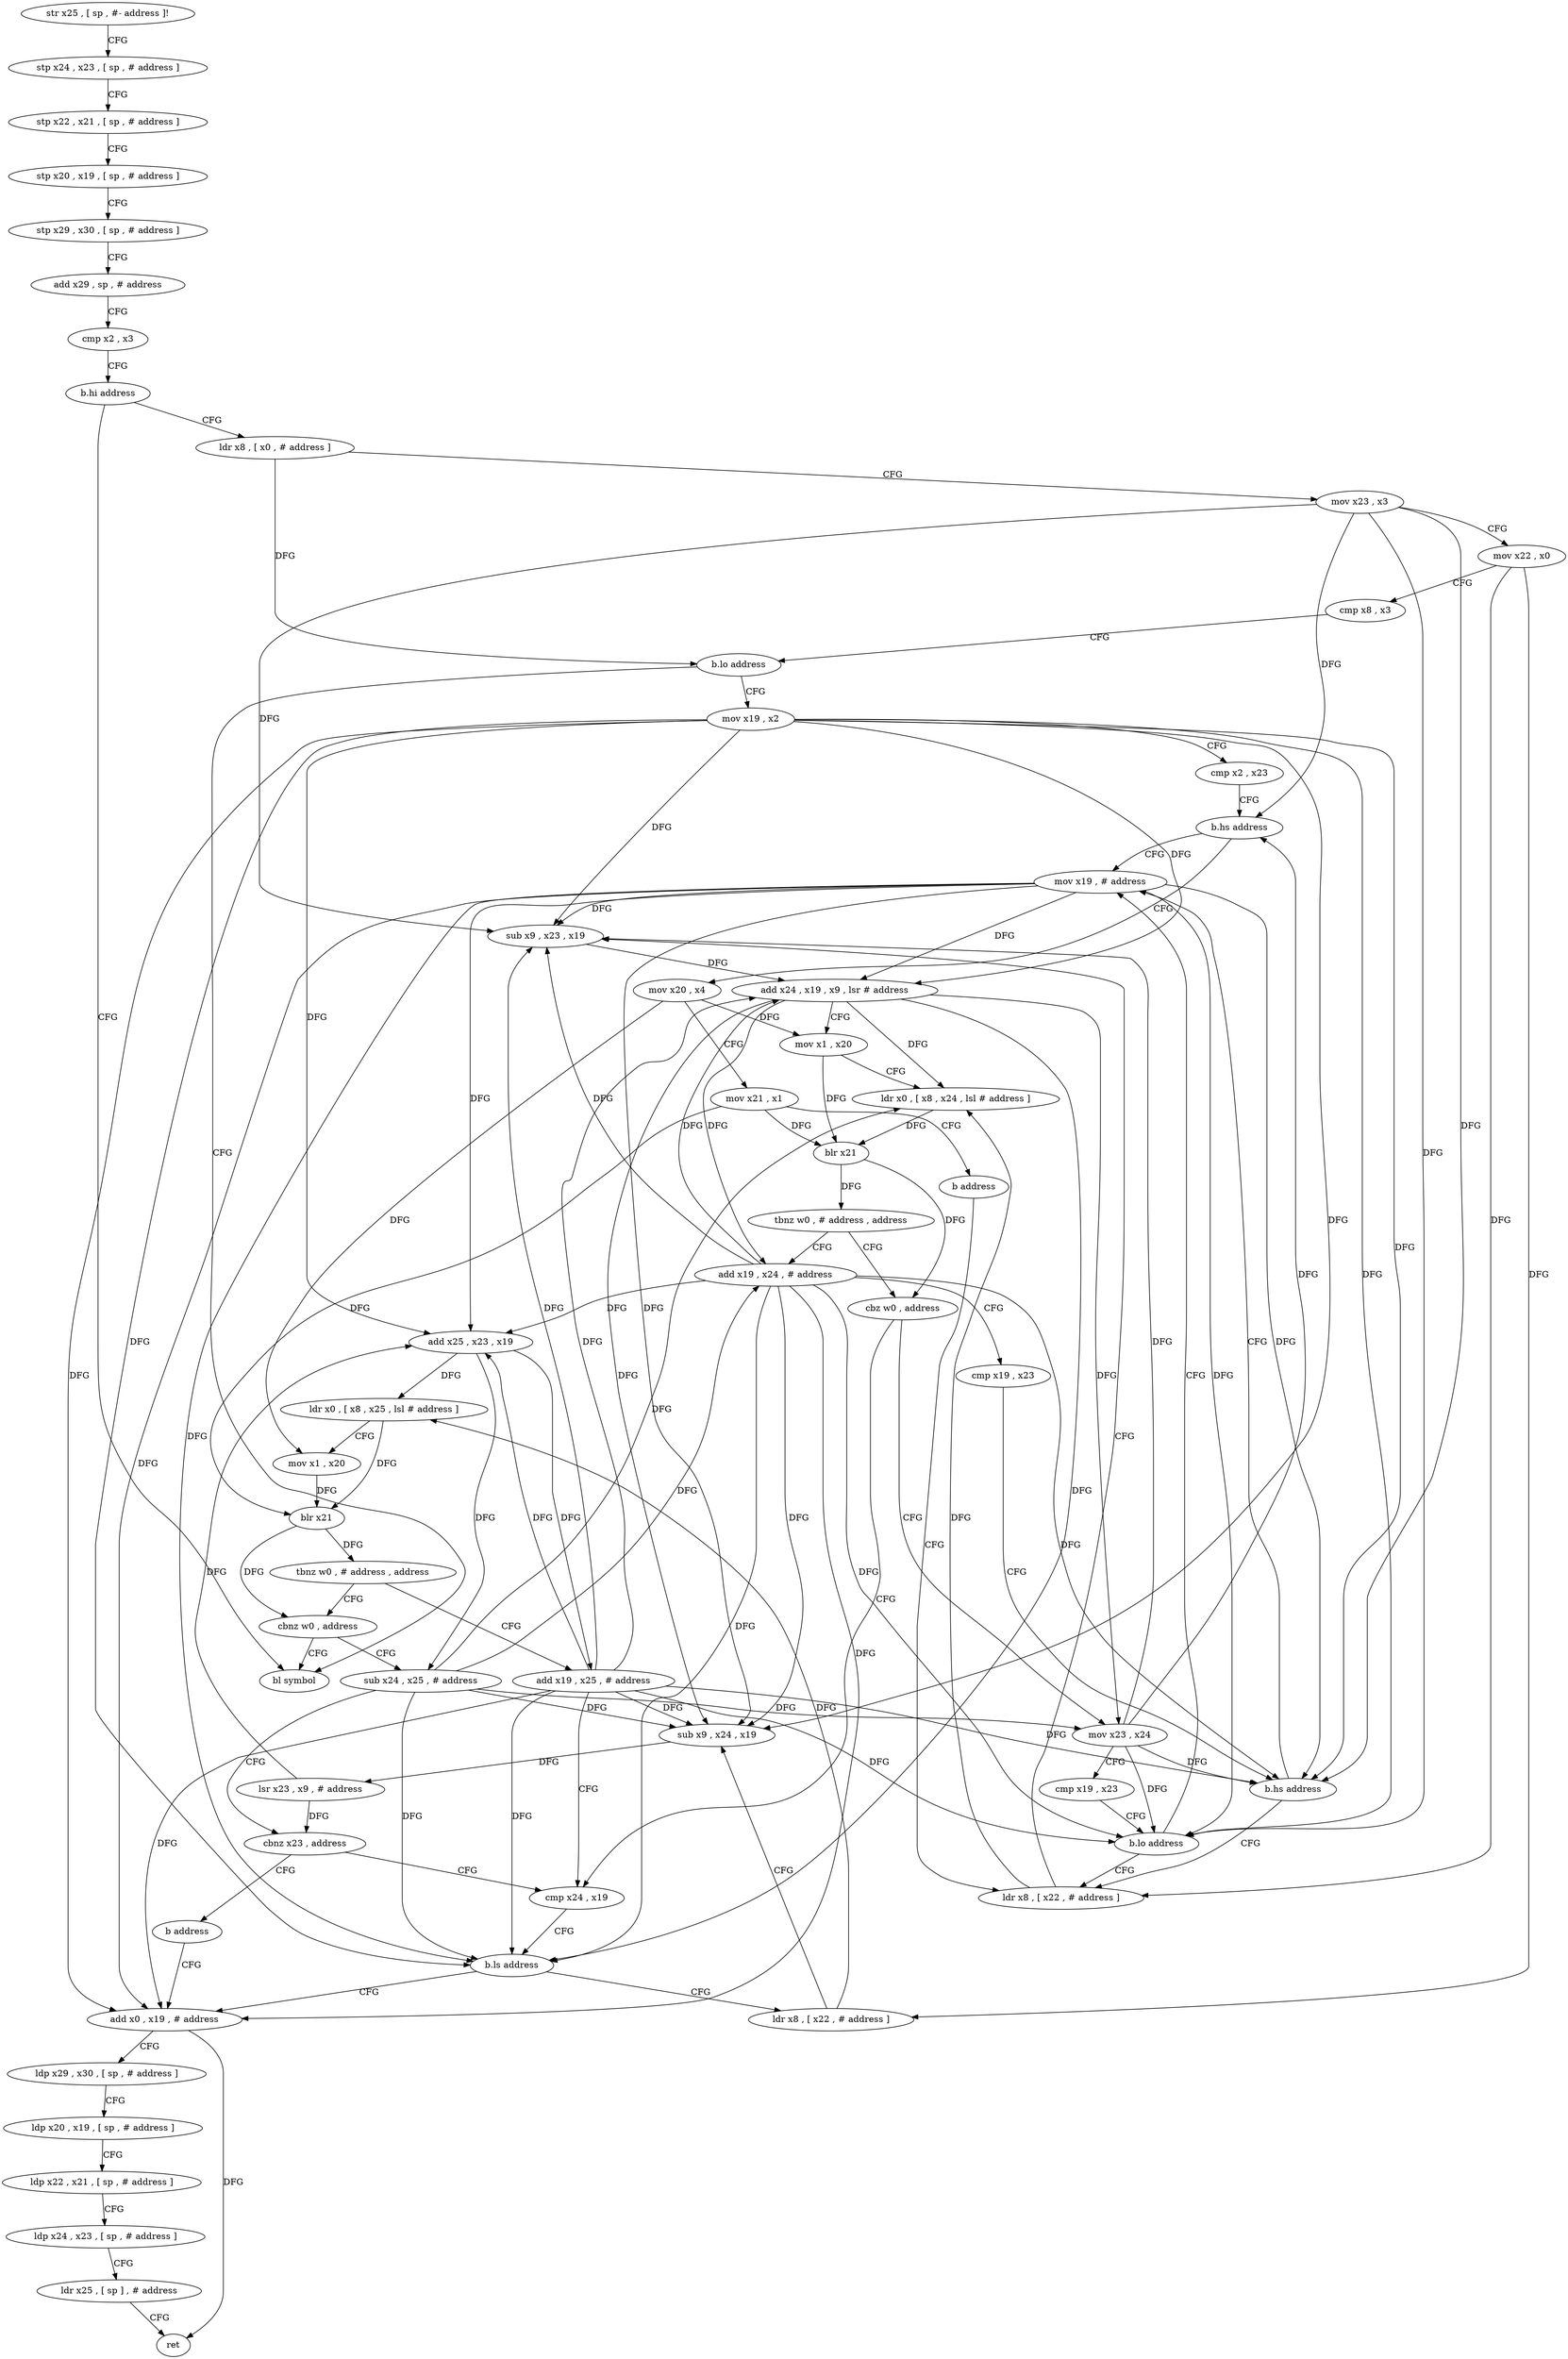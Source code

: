 digraph "func" {
"147588" [label = "str x25 , [ sp , #- address ]!" ]
"147592" [label = "stp x24 , x23 , [ sp , # address ]" ]
"147596" [label = "stp x22 , x21 , [ sp , # address ]" ]
"147600" [label = "stp x20 , x19 , [ sp , # address ]" ]
"147604" [label = "stp x29 , x30 , [ sp , # address ]" ]
"147608" [label = "add x29 , sp , # address" ]
"147612" [label = "cmp x2 , x3" ]
"147616" [label = "b.hi address" ]
"147812" [label = "bl symbol" ]
"147620" [label = "ldr x8 , [ x0 , # address ]" ]
"147624" [label = "mov x23 , x3" ]
"147628" [label = "mov x22 , x0" ]
"147632" [label = "cmp x8 , x3" ]
"147636" [label = "b.lo address" ]
"147640" [label = "mov x19 , x2" ]
"147644" [label = "cmp x2 , x23" ]
"147648" [label = "b.hs address" ]
"147720" [label = "mov x19 , # address" ]
"147652" [label = "mov x20 , x4" ]
"147724" [label = "add x0 , x19 , # address" ]
"147656" [label = "mov x21 , x1" ]
"147660" [label = "b address" ]
"147676" [label = "ldr x8 , [ x22 , # address ]" ]
"147680" [label = "sub x9 , x23 , x19" ]
"147684" [label = "add x24 , x19 , x9 , lsr # address" ]
"147688" [label = "mov x1 , x20" ]
"147692" [label = "ldr x0 , [ x8 , x24 , lsl # address ]" ]
"147696" [label = "blr x21" ]
"147700" [label = "tbnz w0 , # address , address" ]
"147664" [label = "add x19 , x24 , # address" ]
"147704" [label = "cbz w0 , address" ]
"147668" [label = "cmp x19 , x23" ]
"147672" [label = "b.hs address" ]
"147756" [label = "cmp x24 , x19" ]
"147708" [label = "mov x23 , x24" ]
"147760" [label = "b.ls address" ]
"147764" [label = "ldr x8 , [ x22 , # address ]" ]
"147712" [label = "cmp x19 , x23" ]
"147716" [label = "b.lo address" ]
"147728" [label = "ldp x29 , x30 , [ sp , # address ]" ]
"147732" [label = "ldp x20 , x19 , [ sp , # address ]" ]
"147736" [label = "ldp x22 , x21 , [ sp , # address ]" ]
"147740" [label = "ldp x24 , x23 , [ sp , # address ]" ]
"147744" [label = "ldr x25 , [ sp ] , # address" ]
"147748" [label = "ret" ]
"147768" [label = "sub x9 , x24 , x19" ]
"147772" [label = "lsr x23 , x9 , # address" ]
"147776" [label = "add x25 , x23 , x19" ]
"147780" [label = "ldr x0 , [ x8 , x25 , lsl # address ]" ]
"147784" [label = "mov x1 , x20" ]
"147788" [label = "blr x21" ]
"147792" [label = "tbnz w0 , # address , address" ]
"147752" [label = "add x19 , x25 , # address" ]
"147796" [label = "cbnz w0 , address" ]
"147800" [label = "sub x24 , x25 , # address" ]
"147804" [label = "cbnz x23 , address" ]
"147808" [label = "b address" ]
"147588" -> "147592" [ label = "CFG" ]
"147592" -> "147596" [ label = "CFG" ]
"147596" -> "147600" [ label = "CFG" ]
"147600" -> "147604" [ label = "CFG" ]
"147604" -> "147608" [ label = "CFG" ]
"147608" -> "147612" [ label = "CFG" ]
"147612" -> "147616" [ label = "CFG" ]
"147616" -> "147812" [ label = "CFG" ]
"147616" -> "147620" [ label = "CFG" ]
"147620" -> "147624" [ label = "CFG" ]
"147620" -> "147636" [ label = "DFG" ]
"147624" -> "147628" [ label = "CFG" ]
"147624" -> "147648" [ label = "DFG" ]
"147624" -> "147680" [ label = "DFG" ]
"147624" -> "147672" [ label = "DFG" ]
"147624" -> "147716" [ label = "DFG" ]
"147628" -> "147632" [ label = "CFG" ]
"147628" -> "147676" [ label = "DFG" ]
"147628" -> "147764" [ label = "DFG" ]
"147632" -> "147636" [ label = "CFG" ]
"147636" -> "147812" [ label = "CFG" ]
"147636" -> "147640" [ label = "CFG" ]
"147640" -> "147644" [ label = "CFG" ]
"147640" -> "147724" [ label = "DFG" ]
"147640" -> "147680" [ label = "DFG" ]
"147640" -> "147684" [ label = "DFG" ]
"147640" -> "147672" [ label = "DFG" ]
"147640" -> "147760" [ label = "DFG" ]
"147640" -> "147716" [ label = "DFG" ]
"147640" -> "147768" [ label = "DFG" ]
"147640" -> "147776" [ label = "DFG" ]
"147644" -> "147648" [ label = "CFG" ]
"147648" -> "147720" [ label = "CFG" ]
"147648" -> "147652" [ label = "CFG" ]
"147720" -> "147724" [ label = "DFG" ]
"147720" -> "147680" [ label = "DFG" ]
"147720" -> "147684" [ label = "DFG" ]
"147720" -> "147672" [ label = "DFG" ]
"147720" -> "147760" [ label = "DFG" ]
"147720" -> "147716" [ label = "DFG" ]
"147720" -> "147768" [ label = "DFG" ]
"147720" -> "147776" [ label = "DFG" ]
"147652" -> "147656" [ label = "CFG" ]
"147652" -> "147688" [ label = "DFG" ]
"147652" -> "147784" [ label = "DFG" ]
"147724" -> "147728" [ label = "CFG" ]
"147724" -> "147748" [ label = "DFG" ]
"147656" -> "147660" [ label = "CFG" ]
"147656" -> "147696" [ label = "DFG" ]
"147656" -> "147788" [ label = "DFG" ]
"147660" -> "147676" [ label = "CFG" ]
"147676" -> "147680" [ label = "CFG" ]
"147676" -> "147692" [ label = "DFG" ]
"147680" -> "147684" [ label = "DFG" ]
"147684" -> "147688" [ label = "CFG" ]
"147684" -> "147692" [ label = "DFG" ]
"147684" -> "147664" [ label = "DFG" ]
"147684" -> "147760" [ label = "DFG" ]
"147684" -> "147708" [ label = "DFG" ]
"147684" -> "147768" [ label = "DFG" ]
"147688" -> "147692" [ label = "CFG" ]
"147688" -> "147696" [ label = "DFG" ]
"147692" -> "147696" [ label = "DFG" ]
"147696" -> "147700" [ label = "DFG" ]
"147696" -> "147704" [ label = "DFG" ]
"147700" -> "147664" [ label = "CFG" ]
"147700" -> "147704" [ label = "CFG" ]
"147664" -> "147668" [ label = "CFG" ]
"147664" -> "147724" [ label = "DFG" ]
"147664" -> "147680" [ label = "DFG" ]
"147664" -> "147684" [ label = "DFG" ]
"147664" -> "147672" [ label = "DFG" ]
"147664" -> "147760" [ label = "DFG" ]
"147664" -> "147716" [ label = "DFG" ]
"147664" -> "147768" [ label = "DFG" ]
"147664" -> "147776" [ label = "DFG" ]
"147704" -> "147756" [ label = "CFG" ]
"147704" -> "147708" [ label = "CFG" ]
"147668" -> "147672" [ label = "CFG" ]
"147672" -> "147720" [ label = "CFG" ]
"147672" -> "147676" [ label = "CFG" ]
"147756" -> "147760" [ label = "CFG" ]
"147708" -> "147712" [ label = "CFG" ]
"147708" -> "147648" [ label = "DFG" ]
"147708" -> "147672" [ label = "DFG" ]
"147708" -> "147680" [ label = "DFG" ]
"147708" -> "147716" [ label = "DFG" ]
"147760" -> "147724" [ label = "CFG" ]
"147760" -> "147764" [ label = "CFG" ]
"147764" -> "147768" [ label = "CFG" ]
"147764" -> "147780" [ label = "DFG" ]
"147712" -> "147716" [ label = "CFG" ]
"147716" -> "147676" [ label = "CFG" ]
"147716" -> "147720" [ label = "CFG" ]
"147728" -> "147732" [ label = "CFG" ]
"147732" -> "147736" [ label = "CFG" ]
"147736" -> "147740" [ label = "CFG" ]
"147740" -> "147744" [ label = "CFG" ]
"147744" -> "147748" [ label = "CFG" ]
"147768" -> "147772" [ label = "DFG" ]
"147772" -> "147776" [ label = "DFG" ]
"147772" -> "147804" [ label = "DFG" ]
"147776" -> "147780" [ label = "DFG" ]
"147776" -> "147752" [ label = "DFG" ]
"147776" -> "147800" [ label = "DFG" ]
"147780" -> "147784" [ label = "CFG" ]
"147780" -> "147788" [ label = "DFG" ]
"147784" -> "147788" [ label = "DFG" ]
"147788" -> "147792" [ label = "DFG" ]
"147788" -> "147796" [ label = "DFG" ]
"147792" -> "147752" [ label = "CFG" ]
"147792" -> "147796" [ label = "CFG" ]
"147752" -> "147756" [ label = "CFG" ]
"147752" -> "147724" [ label = "DFG" ]
"147752" -> "147680" [ label = "DFG" ]
"147752" -> "147760" [ label = "DFG" ]
"147752" -> "147768" [ label = "DFG" ]
"147752" -> "147776" [ label = "DFG" ]
"147752" -> "147684" [ label = "DFG" ]
"147752" -> "147672" [ label = "DFG" ]
"147752" -> "147716" [ label = "DFG" ]
"147796" -> "147812" [ label = "CFG" ]
"147796" -> "147800" [ label = "CFG" ]
"147800" -> "147804" [ label = "CFG" ]
"147800" -> "147692" [ label = "DFG" ]
"147800" -> "147664" [ label = "DFG" ]
"147800" -> "147708" [ label = "DFG" ]
"147800" -> "147760" [ label = "DFG" ]
"147800" -> "147768" [ label = "DFG" ]
"147804" -> "147756" [ label = "CFG" ]
"147804" -> "147808" [ label = "CFG" ]
"147808" -> "147724" [ label = "CFG" ]
}
